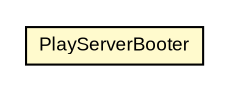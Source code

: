 #!/usr/local/bin/dot
#
# Class diagram 
# Generated by UMLGraph version R5_6-24-gf6e263 (http://www.umlgraph.org/)
#

digraph G {
	edge [fontname="arial",fontsize=10,labelfontname="arial",labelfontsize=10];
	node [fontname="arial",fontsize=10,shape=plaintext];
	nodesep=0.25;
	ranksep=0.5;
	// com.google.code.play.PlayServerBooter
	c3 [label=<<table title="com.google.code.play.PlayServerBooter" border="0" cellborder="1" cellspacing="0" cellpadding="2" port="p" bgcolor="lemonChiffon" href="./PlayServerBooter.html">
		<tr><td><table border="0" cellspacing="0" cellpadding="1">
<tr><td align="center" balign="center"> PlayServerBooter </td></tr>
		</table></td></tr>
		</table>>, URL="./PlayServerBooter.html", fontname="arial", fontcolor="black", fontsize=9.0];
}

